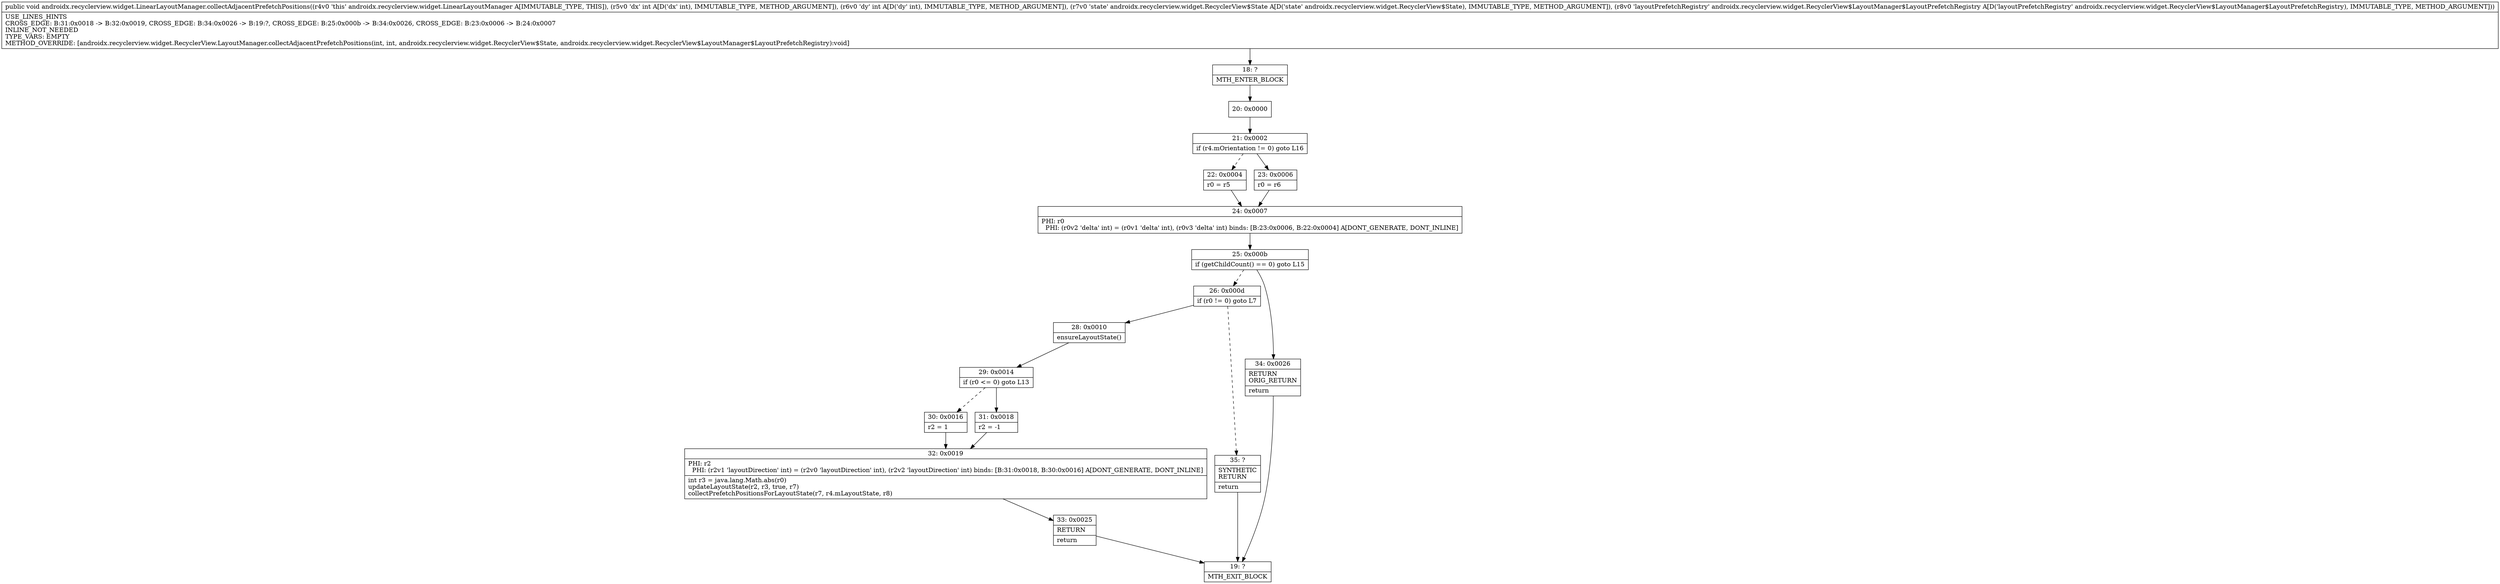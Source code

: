 digraph "CFG forandroidx.recyclerview.widget.LinearLayoutManager.collectAdjacentPrefetchPositions(IILandroidx\/recyclerview\/widget\/RecyclerView$State;Landroidx\/recyclerview\/widget\/RecyclerView$LayoutManager$LayoutPrefetchRegistry;)V" {
Node_18 [shape=record,label="{18\:\ ?|MTH_ENTER_BLOCK\l}"];
Node_20 [shape=record,label="{20\:\ 0x0000}"];
Node_21 [shape=record,label="{21\:\ 0x0002|if (r4.mOrientation != 0) goto L16\l}"];
Node_22 [shape=record,label="{22\:\ 0x0004|r0 = r5\l}"];
Node_24 [shape=record,label="{24\:\ 0x0007|PHI: r0 \l  PHI: (r0v2 'delta' int) = (r0v1 'delta' int), (r0v3 'delta' int) binds: [B:23:0x0006, B:22:0x0004] A[DONT_GENERATE, DONT_INLINE]\l}"];
Node_25 [shape=record,label="{25\:\ 0x000b|if (getChildCount() == 0) goto L15\l}"];
Node_26 [shape=record,label="{26\:\ 0x000d|if (r0 != 0) goto L7\l}"];
Node_28 [shape=record,label="{28\:\ 0x0010|ensureLayoutState()\l}"];
Node_29 [shape=record,label="{29\:\ 0x0014|if (r0 \<= 0) goto L13\l}"];
Node_30 [shape=record,label="{30\:\ 0x0016|r2 = 1\l}"];
Node_32 [shape=record,label="{32\:\ 0x0019|PHI: r2 \l  PHI: (r2v1 'layoutDirection' int) = (r2v0 'layoutDirection' int), (r2v2 'layoutDirection' int) binds: [B:31:0x0018, B:30:0x0016] A[DONT_GENERATE, DONT_INLINE]\l|int r3 = java.lang.Math.abs(r0)\lupdateLayoutState(r2, r3, true, r7)\lcollectPrefetchPositionsForLayoutState(r7, r4.mLayoutState, r8)\l}"];
Node_33 [shape=record,label="{33\:\ 0x0025|RETURN\l|return\l}"];
Node_19 [shape=record,label="{19\:\ ?|MTH_EXIT_BLOCK\l}"];
Node_31 [shape=record,label="{31\:\ 0x0018|r2 = \-1\l}"];
Node_35 [shape=record,label="{35\:\ ?|SYNTHETIC\lRETURN\l|return\l}"];
Node_34 [shape=record,label="{34\:\ 0x0026|RETURN\lORIG_RETURN\l|return\l}"];
Node_23 [shape=record,label="{23\:\ 0x0006|r0 = r6\l}"];
MethodNode[shape=record,label="{public void androidx.recyclerview.widget.LinearLayoutManager.collectAdjacentPrefetchPositions((r4v0 'this' androidx.recyclerview.widget.LinearLayoutManager A[IMMUTABLE_TYPE, THIS]), (r5v0 'dx' int A[D('dx' int), IMMUTABLE_TYPE, METHOD_ARGUMENT]), (r6v0 'dy' int A[D('dy' int), IMMUTABLE_TYPE, METHOD_ARGUMENT]), (r7v0 'state' androidx.recyclerview.widget.RecyclerView$State A[D('state' androidx.recyclerview.widget.RecyclerView$State), IMMUTABLE_TYPE, METHOD_ARGUMENT]), (r8v0 'layoutPrefetchRegistry' androidx.recyclerview.widget.RecyclerView$LayoutManager$LayoutPrefetchRegistry A[D('layoutPrefetchRegistry' androidx.recyclerview.widget.RecyclerView$LayoutManager$LayoutPrefetchRegistry), IMMUTABLE_TYPE, METHOD_ARGUMENT]))  | USE_LINES_HINTS\lCROSS_EDGE: B:31:0x0018 \-\> B:32:0x0019, CROSS_EDGE: B:34:0x0026 \-\> B:19:?, CROSS_EDGE: B:25:0x000b \-\> B:34:0x0026, CROSS_EDGE: B:23:0x0006 \-\> B:24:0x0007\lINLINE_NOT_NEEDED\lTYPE_VARS: EMPTY\lMETHOD_OVERRIDE: [androidx.recyclerview.widget.RecyclerView.LayoutManager.collectAdjacentPrefetchPositions(int, int, androidx.recyclerview.widget.RecyclerView$State, androidx.recyclerview.widget.RecyclerView$LayoutManager$LayoutPrefetchRegistry):void]\l}"];
MethodNode -> Node_18;Node_18 -> Node_20;
Node_20 -> Node_21;
Node_21 -> Node_22[style=dashed];
Node_21 -> Node_23;
Node_22 -> Node_24;
Node_24 -> Node_25;
Node_25 -> Node_26[style=dashed];
Node_25 -> Node_34;
Node_26 -> Node_28;
Node_26 -> Node_35[style=dashed];
Node_28 -> Node_29;
Node_29 -> Node_30[style=dashed];
Node_29 -> Node_31;
Node_30 -> Node_32;
Node_32 -> Node_33;
Node_33 -> Node_19;
Node_31 -> Node_32;
Node_35 -> Node_19;
Node_34 -> Node_19;
Node_23 -> Node_24;
}

